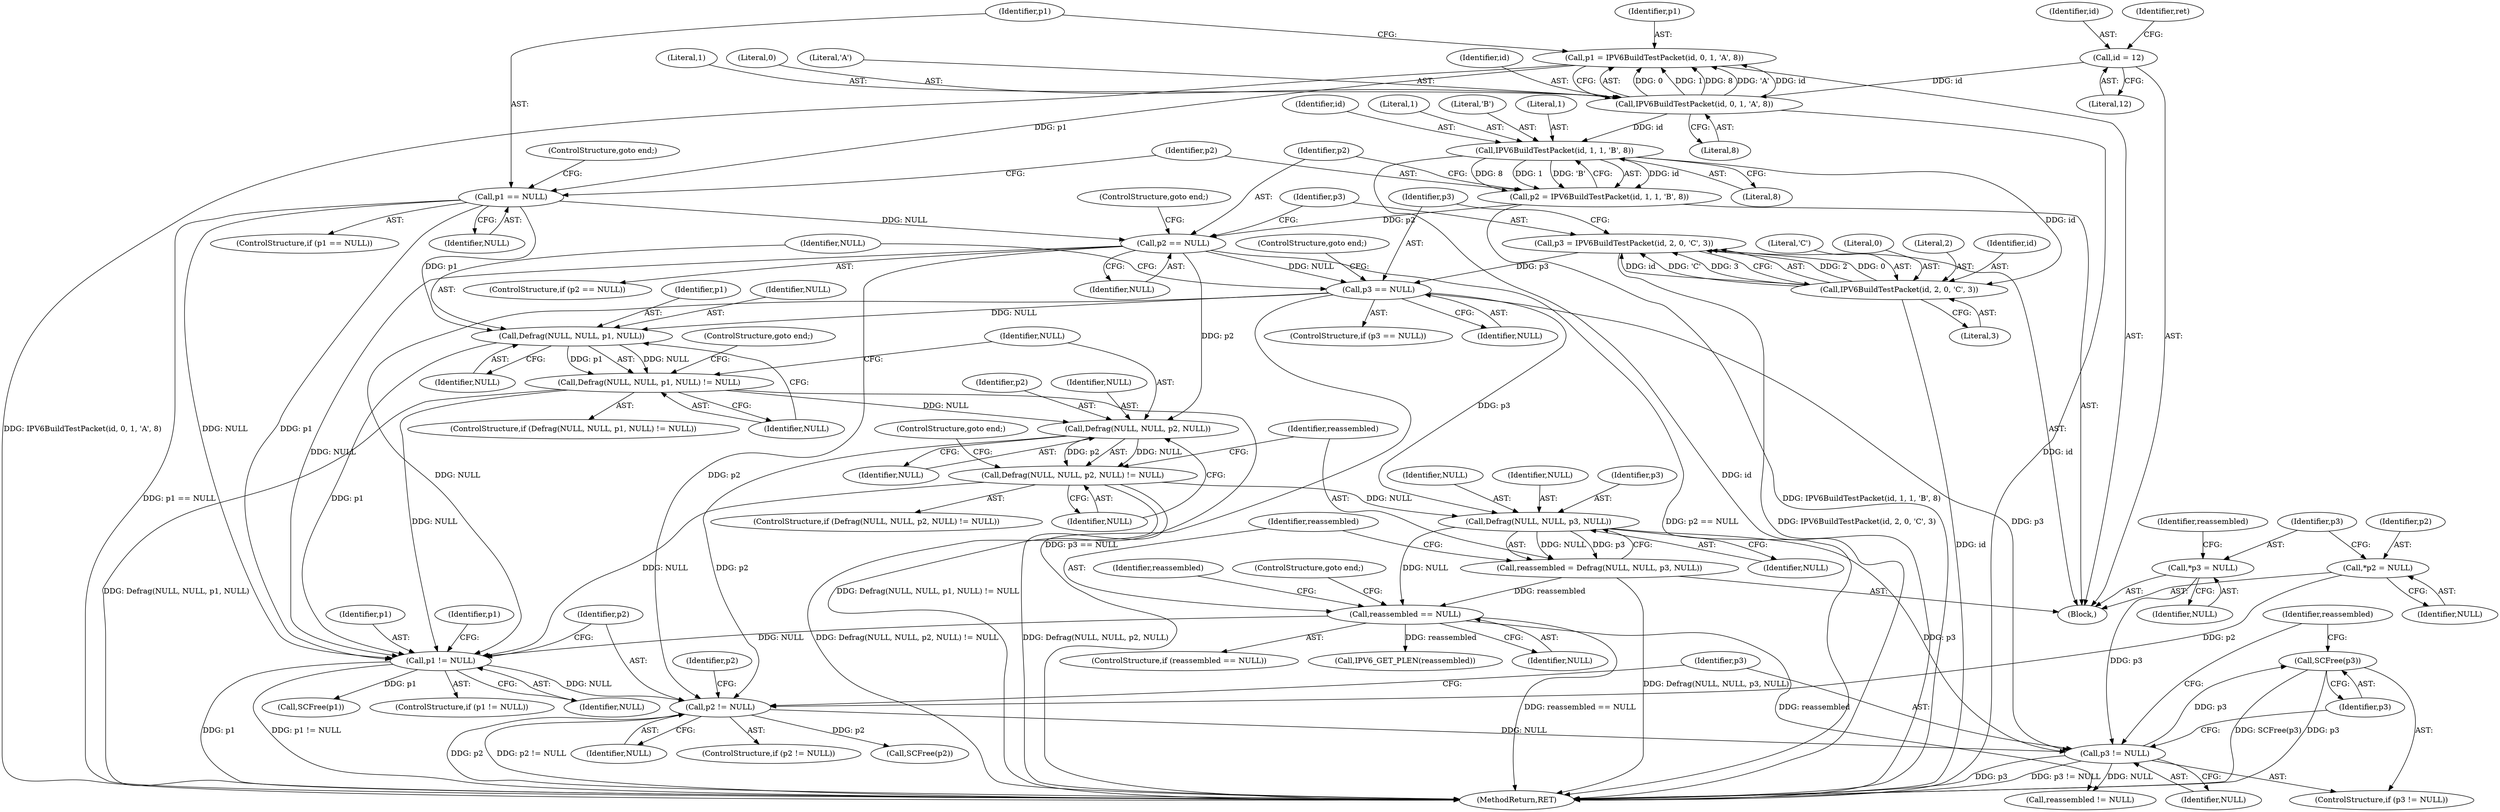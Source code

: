 digraph "1_suricata_4a04f814b15762eb446a5ead4d69d021512df6f8_15@pointer" {
"1000287" [label="(Call,SCFree(p3))"];
"1000284" [label="(Call,p3 != NULL)"];
"1000167" [label="(Call,p3 == NULL)"];
"1000158" [label="(Call,p3 = IPV6BuildTestPacket(id, 2, 0, 'C', 3))"];
"1000160" [label="(Call,IPV6BuildTestPacket(id, 2, 0, 'C', 3))"];
"1000147" [label="(Call,IPV6BuildTestPacket(id, 1, 1, 'B', 8))"];
"1000134" [label="(Call,IPV6BuildTestPacket(id, 0, 1, 'A', 8))"];
"1000123" [label="(Call,id = 12)"];
"1000154" [label="(Call,p2 == NULL)"];
"1000145" [label="(Call,p2 = IPV6BuildTestPacket(id, 1, 1, 'B', 8))"];
"1000141" [label="(Call,p1 == NULL)"];
"1000132" [label="(Call,p1 = IPV6BuildTestPacket(id, 0, 1, 'A', 8))"];
"1000191" [label="(Call,Defrag(NULL, NULL, p3, NULL))"];
"1000181" [label="(Call,Defrag(NULL, NULL, p2, NULL) != NULL)"];
"1000182" [label="(Call,Defrag(NULL, NULL, p2, NULL))"];
"1000172" [label="(Call,Defrag(NULL, NULL, p1, NULL) != NULL)"];
"1000173" [label="(Call,Defrag(NULL, NULL, p1, NULL))"];
"1000115" [label="(Call,*p3 = NULL)"];
"1000278" [label="(Call,p2 != NULL)"];
"1000111" [label="(Call,*p2 = NULL)"];
"1000272" [label="(Call,p1 != NULL)"];
"1000197" [label="(Call,reassembled == NULL)"];
"1000189" [label="(Call,reassembled = Defrag(NULL, NULL, p3, NULL))"];
"1000182" [label="(Call,Defrag(NULL, NULL, p2, NULL))"];
"1000151" [label="(Literal,'B')"];
"1000186" [label="(Identifier,NULL)"];
"1000273" [label="(Identifier,p1)"];
"1000137" [label="(Literal,1)"];
"1000117" [label="(Identifier,NULL)"];
"1000141" [label="(Call,p1 == NULL)"];
"1000277" [label="(ControlStructure,if (p2 != NULL))"];
"1000156" [label="(Identifier,NULL)"];
"1000290" [label="(Call,reassembled != NULL)"];
"1000271" [label="(ControlStructure,if (p1 != NULL))"];
"1000146" [label="(Identifier,p2)"];
"1000124" [label="(Identifier,id)"];
"1000178" [label="(Identifier,NULL)"];
"1000162" [label="(Literal,2)"];
"1000275" [label="(Call,SCFree(p1))"];
"1000116" [label="(Identifier,p3)"];
"1000195" [label="(Identifier,NULL)"];
"1000115" [label="(Call,*p3 = NULL)"];
"1000154" [label="(Call,p2 == NULL)"];
"1000179" [label="(ControlStructure,goto end;)"];
"1000176" [label="(Identifier,p1)"];
"1000170" [label="(ControlStructure,goto end;)"];
"1000132" [label="(Call,p1 = IPV6BuildTestPacket(id, 0, 1, 'A', 8))"];
"1000145" [label="(Call,p2 = IPV6BuildTestPacket(id, 1, 1, 'B', 8))"];
"1000123" [label="(Call,id = 12)"];
"1000144" [label="(ControlStructure,goto end;)"];
"1000287" [label="(Call,SCFree(p3))"];
"1000177" [label="(Identifier,NULL)"];
"1000143" [label="(Identifier,NULL)"];
"1000291" [label="(Identifier,reassembled)"];
"1000167" [label="(Call,p3 == NULL)"];
"1000171" [label="(ControlStructure,if (Defrag(NULL, NULL, p1, NULL) != NULL))"];
"1000189" [label="(Call,reassembled = Defrag(NULL, NULL, p3, NULL))"];
"1000120" [label="(Identifier,reassembled)"];
"1000161" [label="(Identifier,id)"];
"1000142" [label="(Identifier,p1)"];
"1000164" [label="(Literal,'C')"];
"1000136" [label="(Literal,0)"];
"1000160" [label="(Call,IPV6BuildTestPacket(id, 2, 0, 'C', 3))"];
"1000169" [label="(Identifier,NULL)"];
"1000200" [label="(ControlStructure,goto end;)"];
"1000168" [label="(Identifier,p3)"];
"1000149" [label="(Literal,1)"];
"1000272" [label="(Call,p1 != NULL)"];
"1000288" [label="(Identifier,p3)"];
"1000192" [label="(Identifier,NULL)"];
"1000285" [label="(Identifier,p3)"];
"1000279" [label="(Identifier,p2)"];
"1000175" [label="(Identifier,NULL)"];
"1000281" [label="(Call,SCFree(p2))"];
"1000155" [label="(Identifier,p2)"];
"1000157" [label="(ControlStructure,goto end;)"];
"1000111" [label="(Call,*p2 = NULL)"];
"1000204" [label="(Identifier,reassembled)"];
"1000190" [label="(Identifier,reassembled)"];
"1000148" [label="(Identifier,id)"];
"1000147" [label="(Call,IPV6BuildTestPacket(id, 1, 1, 'B', 8))"];
"1000183" [label="(Identifier,NULL)"];
"1000153" [label="(ControlStructure,if (p2 == NULL))"];
"1000133" [label="(Identifier,p1)"];
"1000282" [label="(Identifier,p2)"];
"1000283" [label="(ControlStructure,if (p3 != NULL))"];
"1000134" [label="(Call,IPV6BuildTestPacket(id, 0, 1, 'A', 8))"];
"1000280" [label="(Identifier,NULL)"];
"1000174" [label="(Identifier,NULL)"];
"1000152" [label="(Literal,8)"];
"1000274" [label="(Identifier,NULL)"];
"1000276" [label="(Identifier,p1)"];
"1000105" [label="(Block,)"];
"1000150" [label="(Literal,1)"];
"1000158" [label="(Call,p3 = IPV6BuildTestPacket(id, 2, 0, 'C', 3))"];
"1000278" [label="(Call,p2 != NULL)"];
"1000139" [label="(Literal,8)"];
"1000166" [label="(ControlStructure,if (p3 == NULL))"];
"1000197" [label="(Call,reassembled == NULL)"];
"1000188" [label="(ControlStructure,goto end;)"];
"1000198" [label="(Identifier,reassembled)"];
"1000196" [label="(ControlStructure,if (reassembled == NULL))"];
"1000191" [label="(Call,Defrag(NULL, NULL, p3, NULL))"];
"1000194" [label="(Identifier,p3)"];
"1000180" [label="(ControlStructure,if (Defrag(NULL, NULL, p2, NULL) != NULL))"];
"1000284" [label="(Call,p3 != NULL)"];
"1000140" [label="(ControlStructure,if (p1 == NULL))"];
"1000165" [label="(Literal,3)"];
"1000286" [label="(Identifier,NULL)"];
"1000113" [label="(Identifier,NULL)"];
"1000184" [label="(Identifier,NULL)"];
"1000138" [label="(Literal,'A')"];
"1000135" [label="(Identifier,id)"];
"1000203" [label="(Call,IPV6_GET_PLEN(reassembled))"];
"1000298" [label="(MethodReturn,RET)"];
"1000129" [label="(Identifier,ret)"];
"1000159" [label="(Identifier,p3)"];
"1000125" [label="(Literal,12)"];
"1000187" [label="(Identifier,NULL)"];
"1000112" [label="(Identifier,p2)"];
"1000163" [label="(Literal,0)"];
"1000173" [label="(Call,Defrag(NULL, NULL, p1, NULL))"];
"1000172" [label="(Call,Defrag(NULL, NULL, p1, NULL) != NULL)"];
"1000185" [label="(Identifier,p2)"];
"1000199" [label="(Identifier,NULL)"];
"1000193" [label="(Identifier,NULL)"];
"1000181" [label="(Call,Defrag(NULL, NULL, p2, NULL) != NULL)"];
"1000287" -> "1000283"  [label="AST: "];
"1000287" -> "1000288"  [label="CFG: "];
"1000288" -> "1000287"  [label="AST: "];
"1000291" -> "1000287"  [label="CFG: "];
"1000287" -> "1000298"  [label="DDG: SCFree(p3)"];
"1000287" -> "1000298"  [label="DDG: p3"];
"1000284" -> "1000287"  [label="DDG: p3"];
"1000284" -> "1000283"  [label="AST: "];
"1000284" -> "1000286"  [label="CFG: "];
"1000285" -> "1000284"  [label="AST: "];
"1000286" -> "1000284"  [label="AST: "];
"1000288" -> "1000284"  [label="CFG: "];
"1000291" -> "1000284"  [label="CFG: "];
"1000284" -> "1000298"  [label="DDG: p3"];
"1000284" -> "1000298"  [label="DDG: p3 != NULL"];
"1000167" -> "1000284"  [label="DDG: p3"];
"1000191" -> "1000284"  [label="DDG: p3"];
"1000115" -> "1000284"  [label="DDG: p3"];
"1000278" -> "1000284"  [label="DDG: NULL"];
"1000284" -> "1000290"  [label="DDG: NULL"];
"1000167" -> "1000166"  [label="AST: "];
"1000167" -> "1000169"  [label="CFG: "];
"1000168" -> "1000167"  [label="AST: "];
"1000169" -> "1000167"  [label="AST: "];
"1000170" -> "1000167"  [label="CFG: "];
"1000174" -> "1000167"  [label="CFG: "];
"1000167" -> "1000298"  [label="DDG: p3 == NULL"];
"1000158" -> "1000167"  [label="DDG: p3"];
"1000154" -> "1000167"  [label="DDG: NULL"];
"1000167" -> "1000173"  [label="DDG: NULL"];
"1000167" -> "1000191"  [label="DDG: p3"];
"1000167" -> "1000272"  [label="DDG: NULL"];
"1000158" -> "1000105"  [label="AST: "];
"1000158" -> "1000160"  [label="CFG: "];
"1000159" -> "1000158"  [label="AST: "];
"1000160" -> "1000158"  [label="AST: "];
"1000168" -> "1000158"  [label="CFG: "];
"1000158" -> "1000298"  [label="DDG: IPV6BuildTestPacket(id, 2, 0, 'C', 3)"];
"1000160" -> "1000158"  [label="DDG: 2"];
"1000160" -> "1000158"  [label="DDG: 0"];
"1000160" -> "1000158"  [label="DDG: id"];
"1000160" -> "1000158"  [label="DDG: 'C'"];
"1000160" -> "1000158"  [label="DDG: 3"];
"1000160" -> "1000165"  [label="CFG: "];
"1000161" -> "1000160"  [label="AST: "];
"1000162" -> "1000160"  [label="AST: "];
"1000163" -> "1000160"  [label="AST: "];
"1000164" -> "1000160"  [label="AST: "];
"1000165" -> "1000160"  [label="AST: "];
"1000160" -> "1000298"  [label="DDG: id"];
"1000147" -> "1000160"  [label="DDG: id"];
"1000147" -> "1000145"  [label="AST: "];
"1000147" -> "1000152"  [label="CFG: "];
"1000148" -> "1000147"  [label="AST: "];
"1000149" -> "1000147"  [label="AST: "];
"1000150" -> "1000147"  [label="AST: "];
"1000151" -> "1000147"  [label="AST: "];
"1000152" -> "1000147"  [label="AST: "];
"1000145" -> "1000147"  [label="CFG: "];
"1000147" -> "1000298"  [label="DDG: id"];
"1000147" -> "1000145"  [label="DDG: id"];
"1000147" -> "1000145"  [label="DDG: 8"];
"1000147" -> "1000145"  [label="DDG: 1"];
"1000147" -> "1000145"  [label="DDG: 'B'"];
"1000134" -> "1000147"  [label="DDG: id"];
"1000134" -> "1000132"  [label="AST: "];
"1000134" -> "1000139"  [label="CFG: "];
"1000135" -> "1000134"  [label="AST: "];
"1000136" -> "1000134"  [label="AST: "];
"1000137" -> "1000134"  [label="AST: "];
"1000138" -> "1000134"  [label="AST: "];
"1000139" -> "1000134"  [label="AST: "];
"1000132" -> "1000134"  [label="CFG: "];
"1000134" -> "1000298"  [label="DDG: id"];
"1000134" -> "1000132"  [label="DDG: 0"];
"1000134" -> "1000132"  [label="DDG: 1"];
"1000134" -> "1000132"  [label="DDG: 8"];
"1000134" -> "1000132"  [label="DDG: 'A'"];
"1000134" -> "1000132"  [label="DDG: id"];
"1000123" -> "1000134"  [label="DDG: id"];
"1000123" -> "1000105"  [label="AST: "];
"1000123" -> "1000125"  [label="CFG: "];
"1000124" -> "1000123"  [label="AST: "];
"1000125" -> "1000123"  [label="AST: "];
"1000129" -> "1000123"  [label="CFG: "];
"1000154" -> "1000153"  [label="AST: "];
"1000154" -> "1000156"  [label="CFG: "];
"1000155" -> "1000154"  [label="AST: "];
"1000156" -> "1000154"  [label="AST: "];
"1000157" -> "1000154"  [label="CFG: "];
"1000159" -> "1000154"  [label="CFG: "];
"1000154" -> "1000298"  [label="DDG: p2 == NULL"];
"1000145" -> "1000154"  [label="DDG: p2"];
"1000141" -> "1000154"  [label="DDG: NULL"];
"1000154" -> "1000182"  [label="DDG: p2"];
"1000154" -> "1000272"  [label="DDG: NULL"];
"1000154" -> "1000278"  [label="DDG: p2"];
"1000145" -> "1000105"  [label="AST: "];
"1000146" -> "1000145"  [label="AST: "];
"1000155" -> "1000145"  [label="CFG: "];
"1000145" -> "1000298"  [label="DDG: IPV6BuildTestPacket(id, 1, 1, 'B', 8)"];
"1000141" -> "1000140"  [label="AST: "];
"1000141" -> "1000143"  [label="CFG: "];
"1000142" -> "1000141"  [label="AST: "];
"1000143" -> "1000141"  [label="AST: "];
"1000144" -> "1000141"  [label="CFG: "];
"1000146" -> "1000141"  [label="CFG: "];
"1000141" -> "1000298"  [label="DDG: p1 == NULL"];
"1000132" -> "1000141"  [label="DDG: p1"];
"1000141" -> "1000173"  [label="DDG: p1"];
"1000141" -> "1000272"  [label="DDG: p1"];
"1000141" -> "1000272"  [label="DDG: NULL"];
"1000132" -> "1000105"  [label="AST: "];
"1000133" -> "1000132"  [label="AST: "];
"1000142" -> "1000132"  [label="CFG: "];
"1000132" -> "1000298"  [label="DDG: IPV6BuildTestPacket(id, 0, 1, 'A', 8)"];
"1000191" -> "1000189"  [label="AST: "];
"1000191" -> "1000195"  [label="CFG: "];
"1000192" -> "1000191"  [label="AST: "];
"1000193" -> "1000191"  [label="AST: "];
"1000194" -> "1000191"  [label="AST: "];
"1000195" -> "1000191"  [label="AST: "];
"1000189" -> "1000191"  [label="CFG: "];
"1000191" -> "1000189"  [label="DDG: NULL"];
"1000191" -> "1000189"  [label="DDG: p3"];
"1000181" -> "1000191"  [label="DDG: NULL"];
"1000191" -> "1000197"  [label="DDG: NULL"];
"1000181" -> "1000180"  [label="AST: "];
"1000181" -> "1000187"  [label="CFG: "];
"1000182" -> "1000181"  [label="AST: "];
"1000187" -> "1000181"  [label="AST: "];
"1000188" -> "1000181"  [label="CFG: "];
"1000190" -> "1000181"  [label="CFG: "];
"1000181" -> "1000298"  [label="DDG: Defrag(NULL, NULL, p2, NULL) != NULL"];
"1000181" -> "1000298"  [label="DDG: Defrag(NULL, NULL, p2, NULL)"];
"1000182" -> "1000181"  [label="DDG: NULL"];
"1000182" -> "1000181"  [label="DDG: p2"];
"1000181" -> "1000272"  [label="DDG: NULL"];
"1000182" -> "1000186"  [label="CFG: "];
"1000183" -> "1000182"  [label="AST: "];
"1000184" -> "1000182"  [label="AST: "];
"1000185" -> "1000182"  [label="AST: "];
"1000186" -> "1000182"  [label="AST: "];
"1000187" -> "1000182"  [label="CFG: "];
"1000172" -> "1000182"  [label="DDG: NULL"];
"1000182" -> "1000278"  [label="DDG: p2"];
"1000172" -> "1000171"  [label="AST: "];
"1000172" -> "1000178"  [label="CFG: "];
"1000173" -> "1000172"  [label="AST: "];
"1000178" -> "1000172"  [label="AST: "];
"1000179" -> "1000172"  [label="CFG: "];
"1000183" -> "1000172"  [label="CFG: "];
"1000172" -> "1000298"  [label="DDG: Defrag(NULL, NULL, p1, NULL) != NULL"];
"1000172" -> "1000298"  [label="DDG: Defrag(NULL, NULL, p1, NULL)"];
"1000173" -> "1000172"  [label="DDG: NULL"];
"1000173" -> "1000172"  [label="DDG: p1"];
"1000172" -> "1000272"  [label="DDG: NULL"];
"1000173" -> "1000177"  [label="CFG: "];
"1000174" -> "1000173"  [label="AST: "];
"1000175" -> "1000173"  [label="AST: "];
"1000176" -> "1000173"  [label="AST: "];
"1000177" -> "1000173"  [label="AST: "];
"1000178" -> "1000173"  [label="CFG: "];
"1000173" -> "1000272"  [label="DDG: p1"];
"1000115" -> "1000105"  [label="AST: "];
"1000115" -> "1000117"  [label="CFG: "];
"1000116" -> "1000115"  [label="AST: "];
"1000117" -> "1000115"  [label="AST: "];
"1000120" -> "1000115"  [label="CFG: "];
"1000278" -> "1000277"  [label="AST: "];
"1000278" -> "1000280"  [label="CFG: "];
"1000279" -> "1000278"  [label="AST: "];
"1000280" -> "1000278"  [label="AST: "];
"1000282" -> "1000278"  [label="CFG: "];
"1000285" -> "1000278"  [label="CFG: "];
"1000278" -> "1000298"  [label="DDG: p2 != NULL"];
"1000278" -> "1000298"  [label="DDG: p2"];
"1000111" -> "1000278"  [label="DDG: p2"];
"1000272" -> "1000278"  [label="DDG: NULL"];
"1000278" -> "1000281"  [label="DDG: p2"];
"1000111" -> "1000105"  [label="AST: "];
"1000111" -> "1000113"  [label="CFG: "];
"1000112" -> "1000111"  [label="AST: "];
"1000113" -> "1000111"  [label="AST: "];
"1000116" -> "1000111"  [label="CFG: "];
"1000272" -> "1000271"  [label="AST: "];
"1000272" -> "1000274"  [label="CFG: "];
"1000273" -> "1000272"  [label="AST: "];
"1000274" -> "1000272"  [label="AST: "];
"1000276" -> "1000272"  [label="CFG: "];
"1000279" -> "1000272"  [label="CFG: "];
"1000272" -> "1000298"  [label="DDG: p1"];
"1000272" -> "1000298"  [label="DDG: p1 != NULL"];
"1000197" -> "1000272"  [label="DDG: NULL"];
"1000272" -> "1000275"  [label="DDG: p1"];
"1000197" -> "1000196"  [label="AST: "];
"1000197" -> "1000199"  [label="CFG: "];
"1000198" -> "1000197"  [label="AST: "];
"1000199" -> "1000197"  [label="AST: "];
"1000200" -> "1000197"  [label="CFG: "];
"1000204" -> "1000197"  [label="CFG: "];
"1000197" -> "1000298"  [label="DDG: reassembled == NULL"];
"1000189" -> "1000197"  [label="DDG: reassembled"];
"1000197" -> "1000203"  [label="DDG: reassembled"];
"1000197" -> "1000290"  [label="DDG: reassembled"];
"1000189" -> "1000105"  [label="AST: "];
"1000190" -> "1000189"  [label="AST: "];
"1000198" -> "1000189"  [label="CFG: "];
"1000189" -> "1000298"  [label="DDG: Defrag(NULL, NULL, p3, NULL)"];
}

